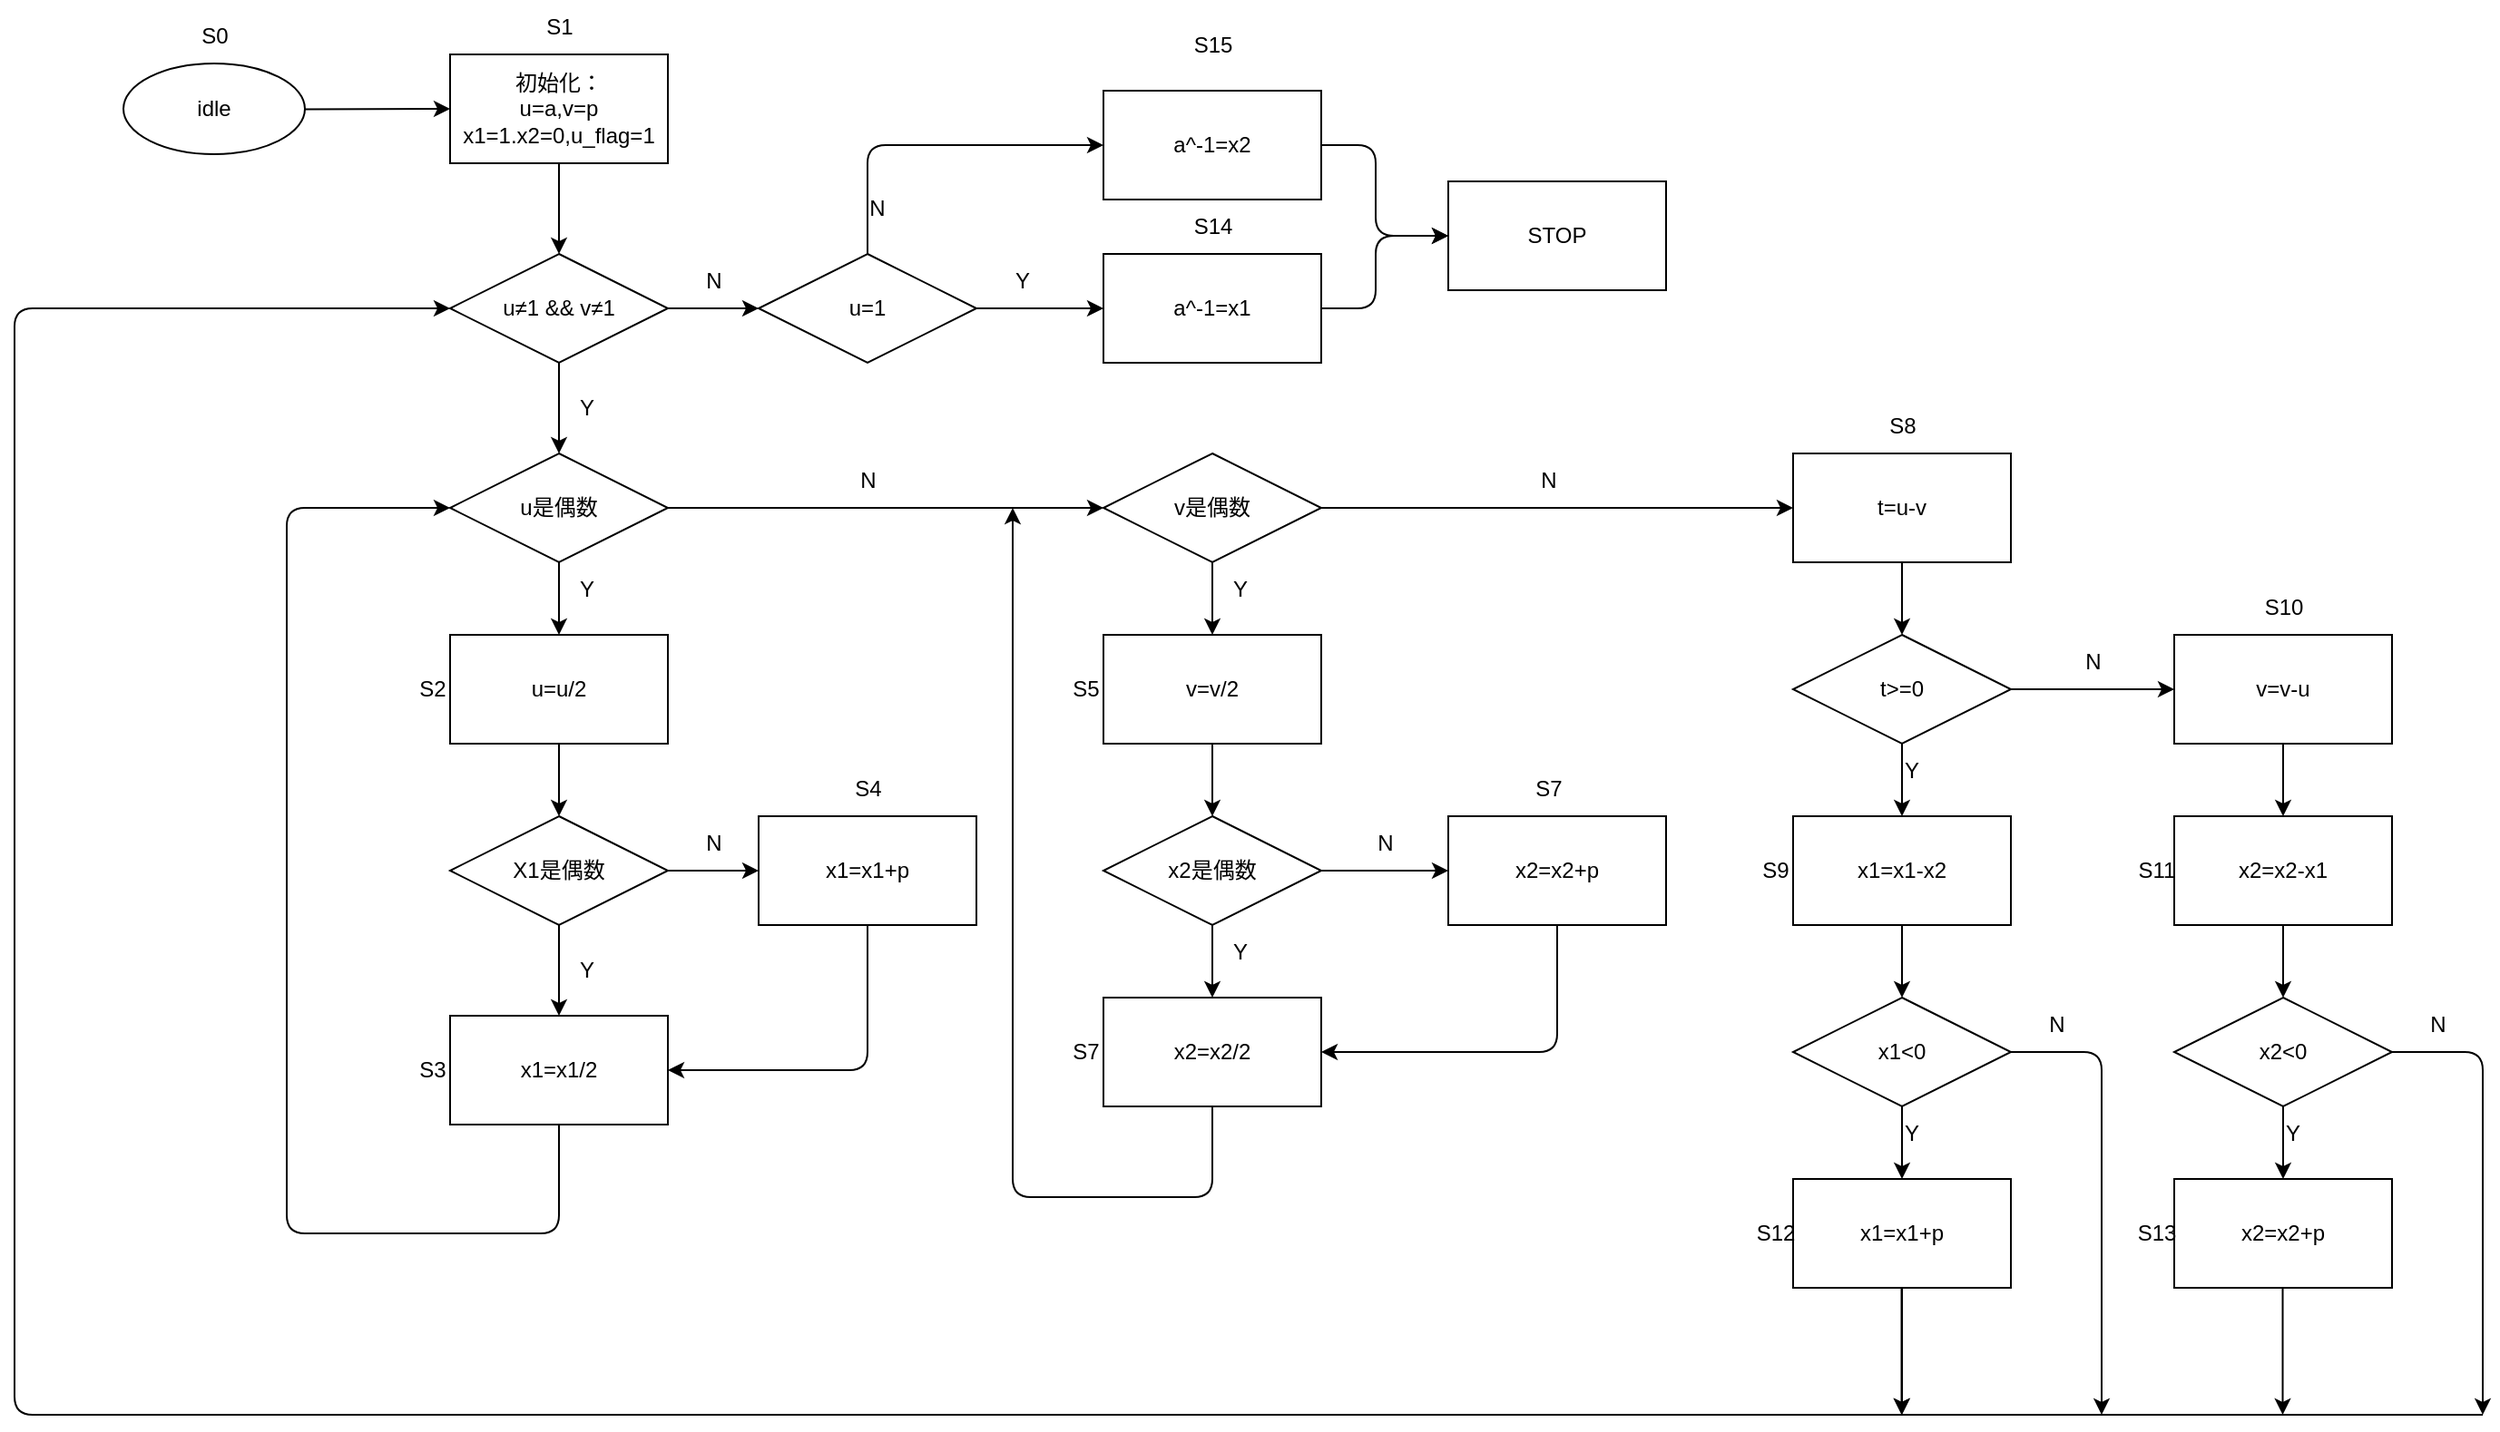 <mxfile>
    <diagram id="VLeXUzMlkxY-AijOh3s4" name="第 1 页">
        <mxGraphModel dx="1839" dy="912" grid="1" gridSize="10" guides="1" tooltips="1" connect="1" arrows="1" fold="1" page="1" pageScale="1" pageWidth="3000" pageHeight="3000" math="0" shadow="0">
            <root>
                <mxCell id="0"/>
                <mxCell id="1" parent="0"/>
                <mxCell id="9" value="" style="edgeStyle=none;html=1;" parent="1" source="3" target="8" edge="1">
                    <mxGeometry relative="1" as="geometry"/>
                </mxCell>
                <mxCell id="3" value="初始化：&lt;br&gt;u=a,v=p&lt;br&gt;x1=1.x2=0,u_flag=1" style="whiteSpace=wrap;html=1;" parent="1" vertex="1">
                    <mxGeometry x="450" y="370" width="120" height="60" as="geometry"/>
                </mxCell>
                <mxCell id="4" value="S1" style="text;html=1;align=center;verticalAlign=middle;resizable=0;points=[];autosize=1;strokeColor=none;fillColor=none;" parent="1" vertex="1">
                    <mxGeometry x="490" y="340" width="40" height="30" as="geometry"/>
                </mxCell>
                <mxCell id="7" value="" style="edgeStyle=none;html=1;" parent="1" source="5" target="3" edge="1">
                    <mxGeometry relative="1" as="geometry"/>
                </mxCell>
                <mxCell id="5" value="idle" style="ellipse;whiteSpace=wrap;html=1;" parent="1" vertex="1">
                    <mxGeometry x="270" y="375" width="100" height="50" as="geometry"/>
                </mxCell>
                <mxCell id="6" value="S0" style="text;html=1;align=center;verticalAlign=middle;resizable=0;points=[];autosize=1;strokeColor=none;fillColor=none;" parent="1" vertex="1">
                    <mxGeometry x="300" y="345" width="40" height="30" as="geometry"/>
                </mxCell>
                <mxCell id="12" value="" style="edgeStyle=none;html=1;" parent="1" source="8" target="11" edge="1">
                    <mxGeometry relative="1" as="geometry"/>
                </mxCell>
                <mxCell id="15" value="" style="edgeStyle=none;html=1;" parent="1" source="8" target="14" edge="1">
                    <mxGeometry relative="1" as="geometry"/>
                </mxCell>
                <mxCell id="8" value="u≠1 &amp;amp;&amp;amp; v≠1" style="rhombus;whiteSpace=wrap;html=1;" parent="1" vertex="1">
                    <mxGeometry x="450" y="480" width="120" height="60" as="geometry"/>
                </mxCell>
                <mxCell id="18" value="" style="edgeStyle=none;html=1;" parent="1" source="11" target="17" edge="1">
                    <mxGeometry relative="1" as="geometry"/>
                </mxCell>
                <mxCell id="45" style="edgeStyle=none;html=1;exitX=1;exitY=0.5;exitDx=0;exitDy=0;entryX=0;entryY=0.5;entryDx=0;entryDy=0;" parent="1" source="11" target="44" edge="1">
                    <mxGeometry relative="1" as="geometry"/>
                </mxCell>
                <mxCell id="11" value="u是偶数" style="rhombus;whiteSpace=wrap;html=1;" parent="1" vertex="1">
                    <mxGeometry x="450" y="590" width="120" height="60" as="geometry"/>
                </mxCell>
                <mxCell id="13" value="Y" style="text;html=1;align=center;verticalAlign=middle;resizable=0;points=[];autosize=1;strokeColor=none;fillColor=none;" parent="1" vertex="1">
                    <mxGeometry x="510" y="550" width="30" height="30" as="geometry"/>
                </mxCell>
                <mxCell id="40" value="" style="edgeStyle=none;html=1;entryX=0;entryY=0.5;entryDx=0;entryDy=0;" parent="1" source="14" target="34" edge="1">
                    <mxGeometry relative="1" as="geometry"/>
                </mxCell>
                <mxCell id="41" style="edgeStyle=none;html=1;exitX=0.5;exitY=0;exitDx=0;exitDy=0;entryX=0;entryY=0.5;entryDx=0;entryDy=0;" parent="1" source="14" target="33" edge="1">
                    <mxGeometry relative="1" as="geometry">
                        <Array as="points">
                            <mxPoint x="680" y="420"/>
                        </Array>
                    </mxGeometry>
                </mxCell>
                <mxCell id="14" value="u=1" style="rhombus;whiteSpace=wrap;html=1;" parent="1" vertex="1">
                    <mxGeometry x="620" y="480" width="120" height="60" as="geometry"/>
                </mxCell>
                <mxCell id="16" value="N" style="text;html=1;align=center;verticalAlign=middle;resizable=0;points=[];autosize=1;strokeColor=none;fillColor=none;" parent="1" vertex="1">
                    <mxGeometry x="580" y="480" width="30" height="30" as="geometry"/>
                </mxCell>
                <mxCell id="21" value="" style="edgeStyle=none;html=1;" parent="1" source="17" target="20" edge="1">
                    <mxGeometry relative="1" as="geometry"/>
                </mxCell>
                <mxCell id="17" value="u=u/2" style="whiteSpace=wrap;html=1;" parent="1" vertex="1">
                    <mxGeometry x="450" y="690" width="120" height="60" as="geometry"/>
                </mxCell>
                <mxCell id="19" value="S2" style="text;html=1;align=center;verticalAlign=middle;resizable=0;points=[];autosize=1;strokeColor=none;fillColor=none;" parent="1" vertex="1">
                    <mxGeometry x="420" y="705" width="40" height="30" as="geometry"/>
                </mxCell>
                <mxCell id="27" value="" style="edgeStyle=none;html=1;" parent="1" source="20" target="26" edge="1">
                    <mxGeometry relative="1" as="geometry"/>
                </mxCell>
                <mxCell id="20" value="X1是偶数" style="rhombus;whiteSpace=wrap;html=1;" parent="1" vertex="1">
                    <mxGeometry x="450" y="790" width="120" height="60" as="geometry"/>
                </mxCell>
                <mxCell id="22" value="" style="edgeStyle=none;html=1;" parent="1" edge="1">
                    <mxGeometry relative="1" as="geometry">
                        <mxPoint x="510" y="850" as="sourcePoint"/>
                        <mxPoint x="510" y="900" as="targetPoint"/>
                    </mxGeometry>
                </mxCell>
                <mxCell id="23" value="Y" style="text;html=1;align=center;verticalAlign=middle;resizable=0;points=[];autosize=1;strokeColor=none;fillColor=none;" parent="1" vertex="1">
                    <mxGeometry x="510" y="860" width="30" height="30" as="geometry"/>
                </mxCell>
                <mxCell id="31" style="edgeStyle=none;html=1;exitX=0.5;exitY=1;exitDx=0;exitDy=0;entryX=0;entryY=0.5;entryDx=0;entryDy=0;" parent="1" source="24" target="11" edge="1">
                    <mxGeometry relative="1" as="geometry">
                        <Array as="points">
                            <mxPoint x="510" y="1020"/>
                            <mxPoint x="360" y="1020"/>
                            <mxPoint x="360" y="620"/>
                        </Array>
                    </mxGeometry>
                </mxCell>
                <mxCell id="24" value="x1=x1/2" style="whiteSpace=wrap;html=1;" parent="1" vertex="1">
                    <mxGeometry x="450" y="900" width="120" height="60" as="geometry"/>
                </mxCell>
                <mxCell id="25" value="S4" style="text;html=1;align=center;verticalAlign=middle;resizable=0;points=[];autosize=1;strokeColor=none;fillColor=none;" parent="1" vertex="1">
                    <mxGeometry x="660" y="760" width="40" height="30" as="geometry"/>
                </mxCell>
                <mxCell id="29" style="edgeStyle=none;html=1;entryX=1;entryY=0.5;entryDx=0;entryDy=0;" parent="1" source="26" target="24" edge="1">
                    <mxGeometry relative="1" as="geometry">
                        <Array as="points">
                            <mxPoint x="680" y="930"/>
                        </Array>
                    </mxGeometry>
                </mxCell>
                <mxCell id="26" value="x1=x1+p" style="whiteSpace=wrap;html=1;" parent="1" vertex="1">
                    <mxGeometry x="620" y="790" width="120" height="60" as="geometry"/>
                </mxCell>
                <mxCell id="28" value="N" style="text;html=1;align=center;verticalAlign=middle;resizable=0;points=[];autosize=1;strokeColor=none;fillColor=none;" parent="1" vertex="1">
                    <mxGeometry x="580" y="790" width="30" height="30" as="geometry"/>
                </mxCell>
                <mxCell id="32" value="Y" style="text;html=1;align=center;verticalAlign=middle;resizable=0;points=[];autosize=1;strokeColor=none;fillColor=none;" parent="1" vertex="1">
                    <mxGeometry x="510" y="650" width="30" height="30" as="geometry"/>
                </mxCell>
                <mxCell id="36" style="edgeStyle=none;html=1;exitX=1;exitY=0.5;exitDx=0;exitDy=0;entryX=0;entryY=0.5;entryDx=0;entryDy=0;" parent="1" source="33" target="35" edge="1">
                    <mxGeometry relative="1" as="geometry">
                        <Array as="points">
                            <mxPoint x="960" y="420"/>
                            <mxPoint x="960" y="470"/>
                        </Array>
                    </mxGeometry>
                </mxCell>
                <mxCell id="33" value="a^-1=x2" style="whiteSpace=wrap;html=1;" parent="1" vertex="1">
                    <mxGeometry x="810" y="390" width="120" height="60" as="geometry"/>
                </mxCell>
                <mxCell id="37" style="edgeStyle=none;html=1;exitX=1;exitY=0.5;exitDx=0;exitDy=0;entryX=0;entryY=0.5;entryDx=0;entryDy=0;" parent="1" source="34" target="35" edge="1">
                    <mxGeometry relative="1" as="geometry">
                        <Array as="points">
                            <mxPoint x="960" y="510"/>
                            <mxPoint x="960" y="470"/>
                        </Array>
                    </mxGeometry>
                </mxCell>
                <mxCell id="34" value="a^-1=x1" style="whiteSpace=wrap;html=1;" parent="1" vertex="1">
                    <mxGeometry x="810" y="480" width="120" height="60" as="geometry"/>
                </mxCell>
                <mxCell id="35" value="STOP" style="whiteSpace=wrap;html=1;" parent="1" vertex="1">
                    <mxGeometry x="1000" y="440" width="120" height="60" as="geometry"/>
                </mxCell>
                <mxCell id="38" value="S15" style="text;html=1;align=center;verticalAlign=middle;resizable=0;points=[];autosize=1;strokeColor=none;fillColor=none;" parent="1" vertex="1">
                    <mxGeometry x="850" y="350" width="40" height="30" as="geometry"/>
                </mxCell>
                <mxCell id="39" value="S14" style="text;html=1;align=center;verticalAlign=middle;resizable=0;points=[];autosize=1;strokeColor=none;fillColor=none;" parent="1" vertex="1">
                    <mxGeometry x="850" y="450" width="40" height="30" as="geometry"/>
                </mxCell>
                <mxCell id="42" value="N" style="text;html=1;align=center;verticalAlign=middle;resizable=0;points=[];autosize=1;strokeColor=none;fillColor=none;" parent="1" vertex="1">
                    <mxGeometry x="670" y="440" width="30" height="30" as="geometry"/>
                </mxCell>
                <mxCell id="43" value="Y" style="text;html=1;align=center;verticalAlign=middle;resizable=0;points=[];autosize=1;strokeColor=none;fillColor=none;" parent="1" vertex="1">
                    <mxGeometry x="750" y="480" width="30" height="30" as="geometry"/>
                </mxCell>
                <mxCell id="48" value="" style="edgeStyle=none;html=1;" parent="1" source="44" target="47" edge="1">
                    <mxGeometry relative="1" as="geometry"/>
                </mxCell>
                <mxCell id="66" style="edgeStyle=none;html=1;entryX=0;entryY=0.5;entryDx=0;entryDy=0;" parent="1" source="44" target="65" edge="1">
                    <mxGeometry relative="1" as="geometry"/>
                </mxCell>
                <mxCell id="44" value="v是偶数" style="rhombus;whiteSpace=wrap;html=1;" parent="1" vertex="1">
                    <mxGeometry x="810" y="590" width="120" height="60" as="geometry"/>
                </mxCell>
                <mxCell id="46" value="N" style="text;html=1;align=center;verticalAlign=middle;resizable=0;points=[];autosize=1;strokeColor=none;fillColor=none;" parent="1" vertex="1">
                    <mxGeometry x="665" y="590" width="30" height="30" as="geometry"/>
                </mxCell>
                <mxCell id="50" value="" style="edgeStyle=none;html=1;" parent="1" source="47" target="49" edge="1">
                    <mxGeometry relative="1" as="geometry"/>
                </mxCell>
                <mxCell id="47" value="v=v/2" style="whiteSpace=wrap;html=1;" parent="1" vertex="1">
                    <mxGeometry x="810" y="690" width="120" height="60" as="geometry"/>
                </mxCell>
                <mxCell id="52" value="" style="edgeStyle=none;html=1;" parent="1" source="49" target="51" edge="1">
                    <mxGeometry relative="1" as="geometry"/>
                </mxCell>
                <mxCell id="54" value="" style="edgeStyle=none;html=1;" parent="1" source="49" target="53" edge="1">
                    <mxGeometry relative="1" as="geometry"/>
                </mxCell>
                <mxCell id="49" value="x2是偶数" style="rhombus;whiteSpace=wrap;html=1;" parent="1" vertex="1">
                    <mxGeometry x="810" y="790" width="120" height="60" as="geometry"/>
                </mxCell>
                <mxCell id="64" style="edgeStyle=none;html=1;exitX=0.5;exitY=1;exitDx=0;exitDy=0;" parent="1" source="51" edge="1">
                    <mxGeometry relative="1" as="geometry">
                        <mxPoint x="760" y="620" as="targetPoint"/>
                        <Array as="points">
                            <mxPoint x="870" y="1000"/>
                            <mxPoint x="760" y="1000"/>
                        </Array>
                    </mxGeometry>
                </mxCell>
                <mxCell id="51" value="x2=x2/2" style="whiteSpace=wrap;html=1;" parent="1" vertex="1">
                    <mxGeometry x="810" y="890" width="120" height="60" as="geometry"/>
                </mxCell>
                <mxCell id="55" style="edgeStyle=none;html=1;exitX=0.5;exitY=1;exitDx=0;exitDy=0;entryX=1;entryY=0.5;entryDx=0;entryDy=0;" parent="1" source="53" target="51" edge="1">
                    <mxGeometry relative="1" as="geometry">
                        <Array as="points">
                            <mxPoint x="1060" y="920"/>
                        </Array>
                    </mxGeometry>
                </mxCell>
                <mxCell id="53" value="x2=x2+p" style="whiteSpace=wrap;html=1;" parent="1" vertex="1">
                    <mxGeometry x="1000" y="790" width="120" height="60" as="geometry"/>
                </mxCell>
                <mxCell id="56" value="S5" style="text;html=1;align=center;verticalAlign=middle;resizable=0;points=[];autosize=1;strokeColor=none;fillColor=none;" parent="1" vertex="1">
                    <mxGeometry x="780" y="705" width="40" height="30" as="geometry"/>
                </mxCell>
                <mxCell id="57" value="S7" style="text;html=1;align=center;verticalAlign=middle;resizable=0;points=[];autosize=1;strokeColor=none;fillColor=none;" parent="1" vertex="1">
                    <mxGeometry x="1035" y="760" width="40" height="30" as="geometry"/>
                </mxCell>
                <mxCell id="58" value="S7" style="text;html=1;align=center;verticalAlign=middle;resizable=0;points=[];autosize=1;strokeColor=none;fillColor=none;" parent="1" vertex="1">
                    <mxGeometry x="780" y="905" width="40" height="30" as="geometry"/>
                </mxCell>
                <mxCell id="60" value="N" style="text;html=1;align=center;verticalAlign=middle;resizable=0;points=[];autosize=1;strokeColor=none;fillColor=none;" parent="1" vertex="1">
                    <mxGeometry x="950" y="790" width="30" height="30" as="geometry"/>
                </mxCell>
                <mxCell id="61" value="N" style="text;html=1;align=center;verticalAlign=middle;resizable=0;points=[];autosize=1;strokeColor=none;fillColor=none;" parent="1" vertex="1">
                    <mxGeometry x="1040" y="590" width="30" height="30" as="geometry"/>
                </mxCell>
                <mxCell id="62" value="Y" style="text;html=1;align=center;verticalAlign=middle;resizable=0;points=[];autosize=1;strokeColor=none;fillColor=none;" parent="1" vertex="1">
                    <mxGeometry x="870" y="850" width="30" height="30" as="geometry"/>
                </mxCell>
                <mxCell id="63" value="Y" style="text;html=1;align=center;verticalAlign=middle;resizable=0;points=[];autosize=1;strokeColor=none;fillColor=none;" parent="1" vertex="1">
                    <mxGeometry x="870" y="650" width="30" height="30" as="geometry"/>
                </mxCell>
                <mxCell id="71" value="" style="edgeStyle=none;html=1;" parent="1" source="65" target="67" edge="1">
                    <mxGeometry relative="1" as="geometry"/>
                </mxCell>
                <mxCell id="65" value="t=u-v" style="whiteSpace=wrap;html=1;" parent="1" vertex="1">
                    <mxGeometry x="1190" y="590" width="120" height="60" as="geometry"/>
                </mxCell>
                <mxCell id="70" value="" style="edgeStyle=none;html=1;" parent="1" source="67" target="68" edge="1">
                    <mxGeometry relative="1" as="geometry"/>
                </mxCell>
                <mxCell id="72" value="" style="edgeStyle=none;html=1;" parent="1" source="67" target="69" edge="1">
                    <mxGeometry relative="1" as="geometry"/>
                </mxCell>
                <mxCell id="67" value="t&amp;gt;=0" style="rhombus;whiteSpace=wrap;html=1;" parent="1" vertex="1">
                    <mxGeometry x="1190" y="690" width="120" height="60" as="geometry"/>
                </mxCell>
                <mxCell id="77" value="" style="edgeStyle=none;html=1;" parent="1" source="68" target="75" edge="1">
                    <mxGeometry relative="1" as="geometry"/>
                </mxCell>
                <mxCell id="68" value="x1=x1-x2" style="whiteSpace=wrap;html=1;" parent="1" vertex="1">
                    <mxGeometry x="1190" y="790" width="120" height="60" as="geometry"/>
                </mxCell>
                <mxCell id="74" value="" style="edgeStyle=none;html=1;" parent="1" source="69" target="73" edge="1">
                    <mxGeometry relative="1" as="geometry"/>
                </mxCell>
                <mxCell id="69" value="v=v-u" style="whiteSpace=wrap;html=1;" parent="1" vertex="1">
                    <mxGeometry x="1400" y="690" width="120" height="60" as="geometry"/>
                </mxCell>
                <mxCell id="78" value="" style="edgeStyle=none;html=1;" parent="1" source="73" target="76" edge="1">
                    <mxGeometry relative="1" as="geometry"/>
                </mxCell>
                <mxCell id="73" value="x2=x2-x1" style="whiteSpace=wrap;html=1;" parent="1" vertex="1">
                    <mxGeometry x="1400" y="790" width="120" height="60" as="geometry"/>
                </mxCell>
                <mxCell id="88" value="" style="edgeStyle=none;html=1;" parent="1" source="75" target="83" edge="1">
                    <mxGeometry relative="1" as="geometry"/>
                </mxCell>
                <mxCell id="95" style="edgeStyle=none;html=1;exitX=1;exitY=0.5;exitDx=0;exitDy=0;" parent="1" source="75" edge="1">
                    <mxGeometry relative="1" as="geometry">
                        <mxPoint x="1360" y="1120" as="targetPoint"/>
                        <Array as="points">
                            <mxPoint x="1360" y="920"/>
                        </Array>
                    </mxGeometry>
                </mxCell>
                <mxCell id="75" value="x1&amp;lt;0" style="rhombus;whiteSpace=wrap;html=1;" parent="1" vertex="1">
                    <mxGeometry x="1190" y="890" width="120" height="60" as="geometry"/>
                </mxCell>
                <mxCell id="89" value="" style="edgeStyle=none;html=1;" parent="1" source="76" target="87" edge="1">
                    <mxGeometry relative="1" as="geometry"/>
                </mxCell>
                <mxCell id="76" value="x2&amp;lt;0" style="rhombus;whiteSpace=wrap;html=1;" parent="1" vertex="1">
                    <mxGeometry x="1400" y="890" width="120" height="60" as="geometry"/>
                </mxCell>
                <mxCell id="79" value="Y" style="text;html=1;align=center;verticalAlign=middle;resizable=0;points=[];autosize=1;strokeColor=none;fillColor=none;" parent="1" vertex="1">
                    <mxGeometry x="1240" y="750" width="30" height="30" as="geometry"/>
                </mxCell>
                <mxCell id="80" value="Y" style="text;html=1;align=center;verticalAlign=middle;resizable=0;points=[];autosize=1;strokeColor=none;fillColor=none;" parent="1" vertex="1">
                    <mxGeometry x="1240" y="950" width="30" height="30" as="geometry"/>
                </mxCell>
                <mxCell id="82" value="Y" style="text;html=1;align=center;verticalAlign=middle;resizable=0;points=[];autosize=1;strokeColor=none;fillColor=none;" parent="1" vertex="1">
                    <mxGeometry x="1450" y="950" width="30" height="30" as="geometry"/>
                </mxCell>
                <mxCell id="83" value="x1=x1+p" style="whiteSpace=wrap;html=1;" parent="1" vertex="1">
                    <mxGeometry x="1190" y="990" width="120" height="60" as="geometry"/>
                </mxCell>
                <mxCell id="87" value="x2=x2+p" style="whiteSpace=wrap;html=1;" parent="1" vertex="1">
                    <mxGeometry x="1400" y="990" width="120" height="60" as="geometry"/>
                </mxCell>
                <mxCell id="90" value="S9" style="text;html=1;align=center;verticalAlign=middle;resizable=0;points=[];autosize=1;strokeColor=none;fillColor=none;" parent="1" vertex="1">
                    <mxGeometry x="1160" y="805" width="40" height="30" as="geometry"/>
                </mxCell>
                <mxCell id="91" value="S11" style="text;html=1;align=center;verticalAlign=middle;resizable=0;points=[];autosize=1;strokeColor=none;fillColor=none;" parent="1" vertex="1">
                    <mxGeometry x="1370" y="805" width="40" height="30" as="geometry"/>
                </mxCell>
                <mxCell id="92" value="S10" style="text;html=1;align=center;verticalAlign=middle;resizable=0;points=[];autosize=1;strokeColor=none;fillColor=none;" parent="1" vertex="1">
                    <mxGeometry x="1440" y="660" width="40" height="30" as="geometry"/>
                </mxCell>
                <mxCell id="93" value="S12" style="text;html=1;align=center;verticalAlign=middle;resizable=0;points=[];autosize=1;strokeColor=none;fillColor=none;" parent="1" vertex="1">
                    <mxGeometry x="1160" y="1005" width="40" height="30" as="geometry"/>
                </mxCell>
                <mxCell id="94" value="S13" style="text;html=1;align=center;verticalAlign=middle;resizable=0;points=[];autosize=1;strokeColor=none;fillColor=none;" parent="1" vertex="1">
                    <mxGeometry x="1370" y="1005" width="40" height="30" as="geometry"/>
                </mxCell>
                <mxCell id="96" value="N" style="text;html=1;align=center;verticalAlign=middle;resizable=0;points=[];autosize=1;strokeColor=none;fillColor=none;" parent="1" vertex="1">
                    <mxGeometry x="1320" y="890" width="30" height="30" as="geometry"/>
                </mxCell>
                <mxCell id="97" style="edgeStyle=none;html=1;exitX=1;exitY=0.5;exitDx=0;exitDy=0;" parent="1" edge="1">
                    <mxGeometry relative="1" as="geometry">
                        <mxPoint x="1570" y="1120.0" as="targetPoint"/>
                        <mxPoint x="1520" y="920.0" as="sourcePoint"/>
                        <Array as="points">
                            <mxPoint x="1570" y="920"/>
                        </Array>
                    </mxGeometry>
                </mxCell>
                <mxCell id="98" value="N" style="text;html=1;align=center;verticalAlign=middle;resizable=0;points=[];autosize=1;strokeColor=none;fillColor=none;" parent="1" vertex="1">
                    <mxGeometry x="1530" y="890" width="30" height="30" as="geometry"/>
                </mxCell>
                <mxCell id="99" value="N" style="text;html=1;align=center;verticalAlign=middle;resizable=0;points=[];autosize=1;strokeColor=none;fillColor=none;" parent="1" vertex="1">
                    <mxGeometry x="1340" y="690" width="30" height="30" as="geometry"/>
                </mxCell>
                <mxCell id="100" value="S8" style="text;html=1;align=center;verticalAlign=middle;resizable=0;points=[];autosize=1;strokeColor=none;fillColor=none;" parent="1" vertex="1">
                    <mxGeometry x="1230" y="560" width="40" height="30" as="geometry"/>
                </mxCell>
                <mxCell id="101" value="" style="endArrow=classic;html=1;entryX=0;entryY=0.5;entryDx=0;entryDy=0;" parent="1" target="8" edge="1">
                    <mxGeometry width="50" height="50" relative="1" as="geometry">
                        <mxPoint x="1570" y="1120" as="sourcePoint"/>
                        <mxPoint x="300" y="740" as="targetPoint"/>
                        <Array as="points">
                            <mxPoint x="210" y="1120"/>
                            <mxPoint x="210" y="510"/>
                        </Array>
                    </mxGeometry>
                </mxCell>
                <mxCell id="102" value="" style="endArrow=classic;html=1;exitX=0.5;exitY=1;exitDx=0;exitDy=0;" parent="1" source="83" edge="1">
                    <mxGeometry width="50" height="50" relative="1" as="geometry">
                        <mxPoint x="1050" y="1110" as="sourcePoint"/>
                        <mxPoint x="1250" y="1120" as="targetPoint"/>
                    </mxGeometry>
                </mxCell>
                <mxCell id="103" value="" style="endArrow=classic;html=1;exitX=0.5;exitY=1;exitDx=0;exitDy=0;" parent="1" edge="1">
                    <mxGeometry width="50" height="50" relative="1" as="geometry">
                        <mxPoint x="1249.76" y="1050" as="sourcePoint"/>
                        <mxPoint x="1249.76" y="1120" as="targetPoint"/>
                    </mxGeometry>
                </mxCell>
                <mxCell id="104" value="" style="endArrow=classic;html=1;exitX=0.5;exitY=1;exitDx=0;exitDy=0;" parent="1" edge="1">
                    <mxGeometry width="50" height="50" relative="1" as="geometry">
                        <mxPoint x="1459.76" y="1050" as="sourcePoint"/>
                        <mxPoint x="1459.76" y="1120" as="targetPoint"/>
                    </mxGeometry>
                </mxCell>
                <mxCell id="105" value="S3" style="text;html=1;align=center;verticalAlign=middle;resizable=0;points=[];autosize=1;strokeColor=none;fillColor=none;" parent="1" vertex="1">
                    <mxGeometry x="420" y="915" width="40" height="30" as="geometry"/>
                </mxCell>
            </root>
        </mxGraphModel>
    </diagram>
</mxfile>